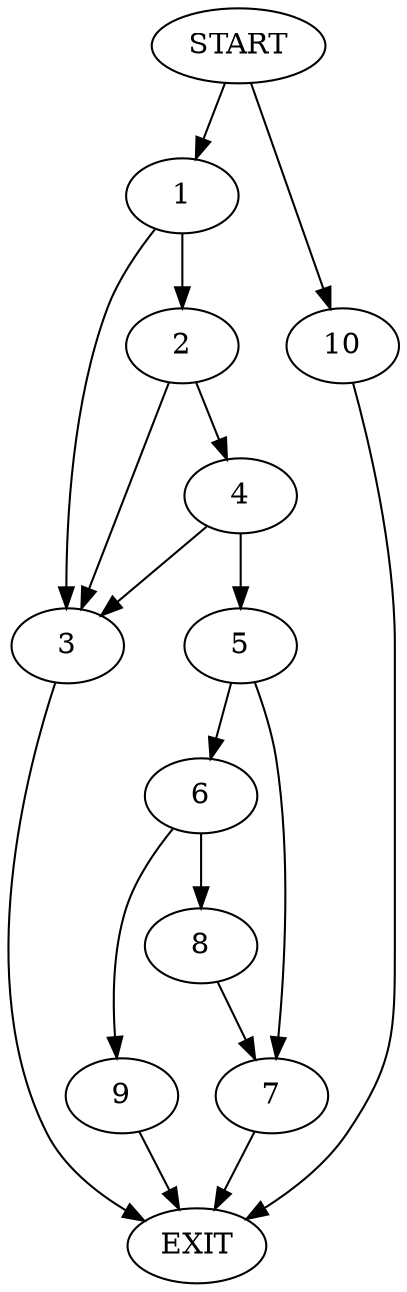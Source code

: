 digraph {
0 [label="START"]
11 [label="EXIT"]
0 -> 1
1 -> 2
1 -> 3
2 -> 4
2 -> 3
3 -> 11
4 -> 3
4 -> 5
5 -> 6
5 -> 7
6 -> 8
6 -> 9
7 -> 11
8 -> 7
9 -> 11
0 -> 10
10 -> 11
}
